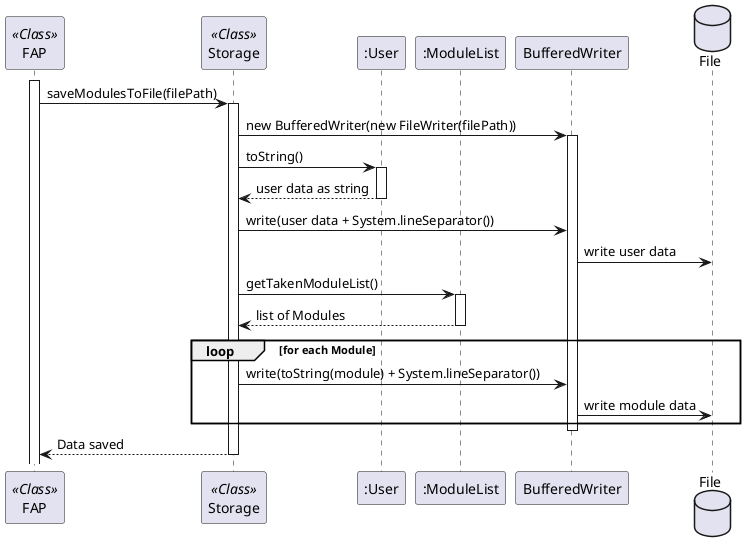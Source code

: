 @startuml
participant FAP as FAP <<Class>>
participant "Storage" as Storage <<Class>>
participant ":User" as User
participant ":ModuleList" as ModuleList
participant "BufferedWriter" as BW
database "File" as File

activate FAP
FAP -> Storage : saveModulesToFile(filePath)
activate Storage

Storage -> BW : new BufferedWriter(new FileWriter(filePath))
activate BW


Storage -> User : toString()
activate User
User --> Storage : user data as string
deactivate User
Storage -> BW : write(user data + System.lineSeparator())
BW -> File : write user data


Storage -> ModuleList : getTakenModuleList()
activate ModuleList
ModuleList --> Storage : list of Modules
deactivate ModuleList

loop for each Module
    Storage -> BW : write(toString(module) + System.lineSeparator())
    BW -> File : write module data
end

deactivate BW
Storage --> FAP : Data saved
deactivate Storage

@enduml
